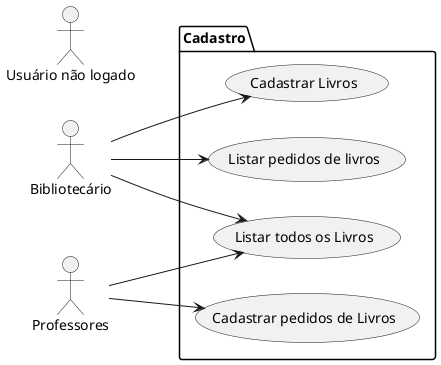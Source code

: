@startuml
left to right direction
actor "Bibliotecário" as user1
actor "Professores" as user2
actor "Usuário não logado" as user3

package Cadastro {
  usecase "Cadastrar Livros" as UC1
  usecase "Listar pedidos de livros" as UC2
  usecase "Listar todos os Livros" as UC3
  usecase "Cadastrar pedidos de Livros" as UC4
}
user1 --> UC1
user1 --> UC2
user1 --> UC3
user2 --> UC3
user2 --> UC4

@enduml
